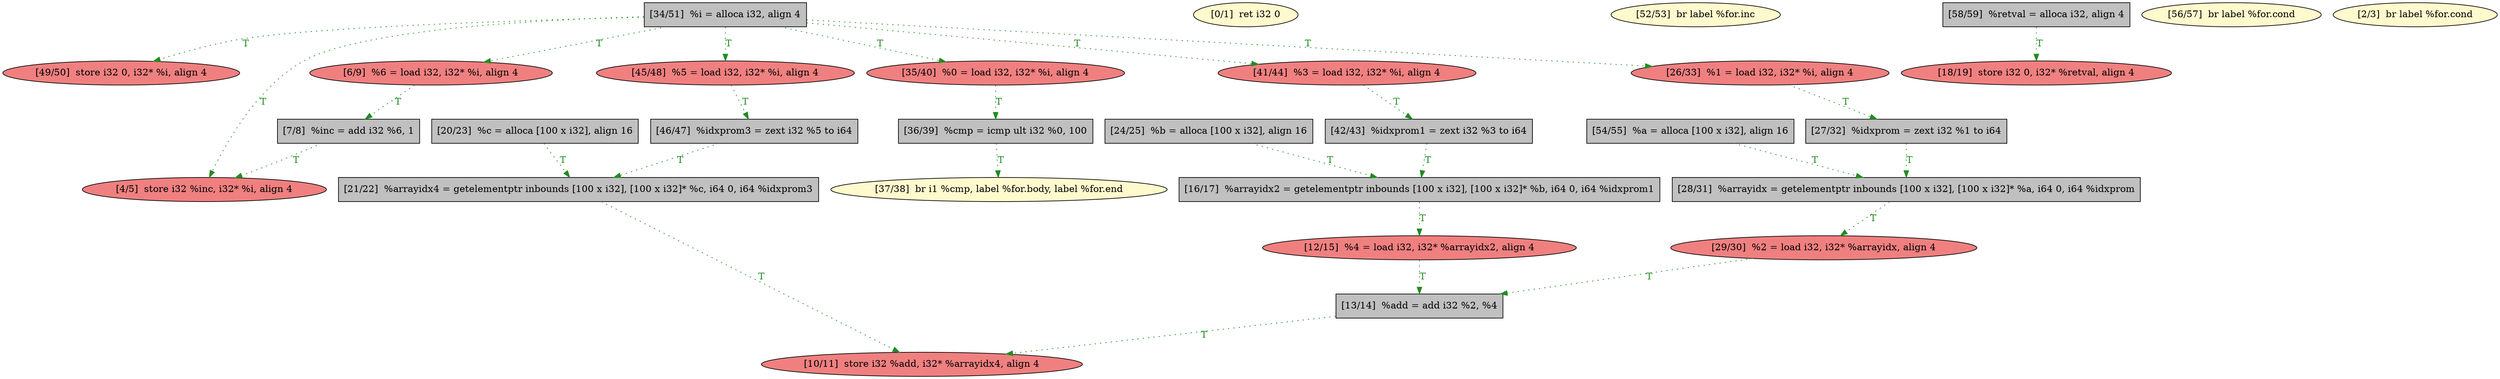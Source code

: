 
digraph G {


node89 [fillcolor=grey,label="[42/43]  %idxprom1 = zext i32 %3 to i64",shape=rectangle,style=filled ]
node88 [fillcolor=grey,label="[27/32]  %idxprom = zext i32 %1 to i64",shape=rectangle,style=filled ]
node87 [fillcolor=grey,label="[54/55]  %a = alloca [100 x i32], align 16",shape=rectangle,style=filled ]
node85 [fillcolor=lightcoral,label="[49/50]  store i32 0, i32* %i, align 4",shape=ellipse,style=filled ]
node83 [fillcolor=grey,label="[20/23]  %c = alloca [100 x i32], align 16",shape=rectangle,style=filled ]
node84 [fillcolor=grey,label="[7/8]  %inc = add i32 %6, 1",shape=rectangle,style=filled ]
node81 [fillcolor=grey,label="[16/17]  %arrayidx2 = getelementptr inbounds [100 x i32], [100 x i32]* %b, i64 0, i64 %idxprom1",shape=rectangle,style=filled ]
node78 [fillcolor=lightcoral,label="[4/5]  store i32 %inc, i32* %i, align 4",shape=ellipse,style=filled ]
node77 [fillcolor=grey,label="[24/25]  %b = alloca [100 x i32], align 16",shape=rectangle,style=filled ]
node76 [fillcolor=lightcoral,label="[12/15]  %4 = load i32, i32* %arrayidx2, align 4",shape=ellipse,style=filled ]
node80 [fillcolor=lemonchiffon,label="[0/1]  ret i32 0",shape=ellipse,style=filled ]
node79 [fillcolor=lightcoral,label="[6/9]  %6 = load i32, i32* %i, align 4",shape=ellipse,style=filled ]
node61 [fillcolor=grey,label="[34/51]  %i = alloca i32, align 4",shape=rectangle,style=filled ]
node69 [fillcolor=grey,label="[21/22]  %arrayidx4 = getelementptr inbounds [100 x i32], [100 x i32]* %c, i64 0, i64 %idxprom3",shape=rectangle,style=filled ]
node86 [fillcolor=lemonchiffon,label="[52/53]  br label %for.inc",shape=ellipse,style=filled ]
node74 [fillcolor=lightcoral,label="[10/11]  store i32 %add, i32* %arrayidx4, align 4",shape=ellipse,style=filled ]
node60 [fillcolor=grey,label="[28/31]  %arrayidx = getelementptr inbounds [100 x i32], [100 x i32]* %a, i64 0, i64 %idxprom",shape=rectangle,style=filled ]
node64 [fillcolor=lightcoral,label="[26/33]  %1 = load i32, i32* %i, align 4",shape=ellipse,style=filled ]
node65 [fillcolor=lightcoral,label="[35/40]  %0 = load i32, i32* %i, align 4",shape=ellipse,style=filled ]
node66 [fillcolor=grey,label="[36/39]  %cmp = icmp ult i32 %0, 100",shape=rectangle,style=filled ]
node67 [fillcolor=grey,label="[58/59]  %retval = alloca i32, align 4",shape=rectangle,style=filled ]
node82 [fillcolor=lightcoral,label="[18/19]  store i32 0, i32* %retval, align 4",shape=ellipse,style=filled ]
node70 [fillcolor=grey,label="[46/47]  %idxprom3 = zext i32 %5 to i64",shape=rectangle,style=filled ]
node62 [fillcolor=lemonchiffon,label="[37/38]  br i1 %cmp, label %for.body, label %for.end",shape=ellipse,style=filled ]
node73 [fillcolor=lemonchiffon,label="[56/57]  br label %for.cond",shape=ellipse,style=filled ]
node68 [fillcolor=lightcoral,label="[41/44]  %3 = load i32, i32* %i, align 4",shape=ellipse,style=filled ]
node71 [fillcolor=lightcoral,label="[29/30]  %2 = load i32, i32* %arrayidx, align 4",shape=ellipse,style=filled ]
node63 [fillcolor=grey,label="[13/14]  %add = add i32 %2, %4",shape=rectangle,style=filled ]
node72 [fillcolor=lightcoral,label="[45/48]  %5 = load i32, i32* %i, align 4",shape=ellipse,style=filled ]
node75 [fillcolor=lemonchiffon,label="[2/3]  br label %for.cond",shape=ellipse,style=filled ]

node69->node74 [style=dotted,color=forestgreen,label="T",fontcolor=forestgreen ]
node71->node63 [style=dotted,color=forestgreen,label="T",fontcolor=forestgreen ]
node61->node68 [style=dotted,color=forestgreen,label="T",fontcolor=forestgreen ]
node88->node60 [style=dotted,color=forestgreen,label="T",fontcolor=forestgreen ]
node87->node60 [style=dotted,color=forestgreen,label="T",fontcolor=forestgreen ]
node65->node66 [style=dotted,color=forestgreen,label="T",fontcolor=forestgreen ]
node67->node82 [style=dotted,color=forestgreen,label="T",fontcolor=forestgreen ]
node61->node79 [style=dotted,color=forestgreen,label="T",fontcolor=forestgreen ]
node61->node78 [style=dotted,color=forestgreen,label="T",fontcolor=forestgreen ]
node79->node84 [style=dotted,color=forestgreen,label="T",fontcolor=forestgreen ]
node64->node88 [style=dotted,color=forestgreen,label="T",fontcolor=forestgreen ]
node66->node62 [style=dotted,color=forestgreen,label="T",fontcolor=forestgreen ]
node89->node81 [style=dotted,color=forestgreen,label="T",fontcolor=forestgreen ]
node63->node74 [style=dotted,color=forestgreen,label="T",fontcolor=forestgreen ]
node61->node64 [style=dotted,color=forestgreen,label="T",fontcolor=forestgreen ]
node84->node78 [style=dotted,color=forestgreen,label="T",fontcolor=forestgreen ]
node61->node72 [style=dotted,color=forestgreen,label="T",fontcolor=forestgreen ]
node77->node81 [style=dotted,color=forestgreen,label="T",fontcolor=forestgreen ]
node81->node76 [style=dotted,color=forestgreen,label="T",fontcolor=forestgreen ]
node83->node69 [style=dotted,color=forestgreen,label="T",fontcolor=forestgreen ]
node72->node70 [style=dotted,color=forestgreen,label="T",fontcolor=forestgreen ]
node61->node65 [style=dotted,color=forestgreen,label="T",fontcolor=forestgreen ]
node61->node85 [style=dotted,color=forestgreen,label="T",fontcolor=forestgreen ]
node70->node69 [style=dotted,color=forestgreen,label="T",fontcolor=forestgreen ]
node60->node71 [style=dotted,color=forestgreen,label="T",fontcolor=forestgreen ]
node76->node63 [style=dotted,color=forestgreen,label="T",fontcolor=forestgreen ]
node68->node89 [style=dotted,color=forestgreen,label="T",fontcolor=forestgreen ]


}
